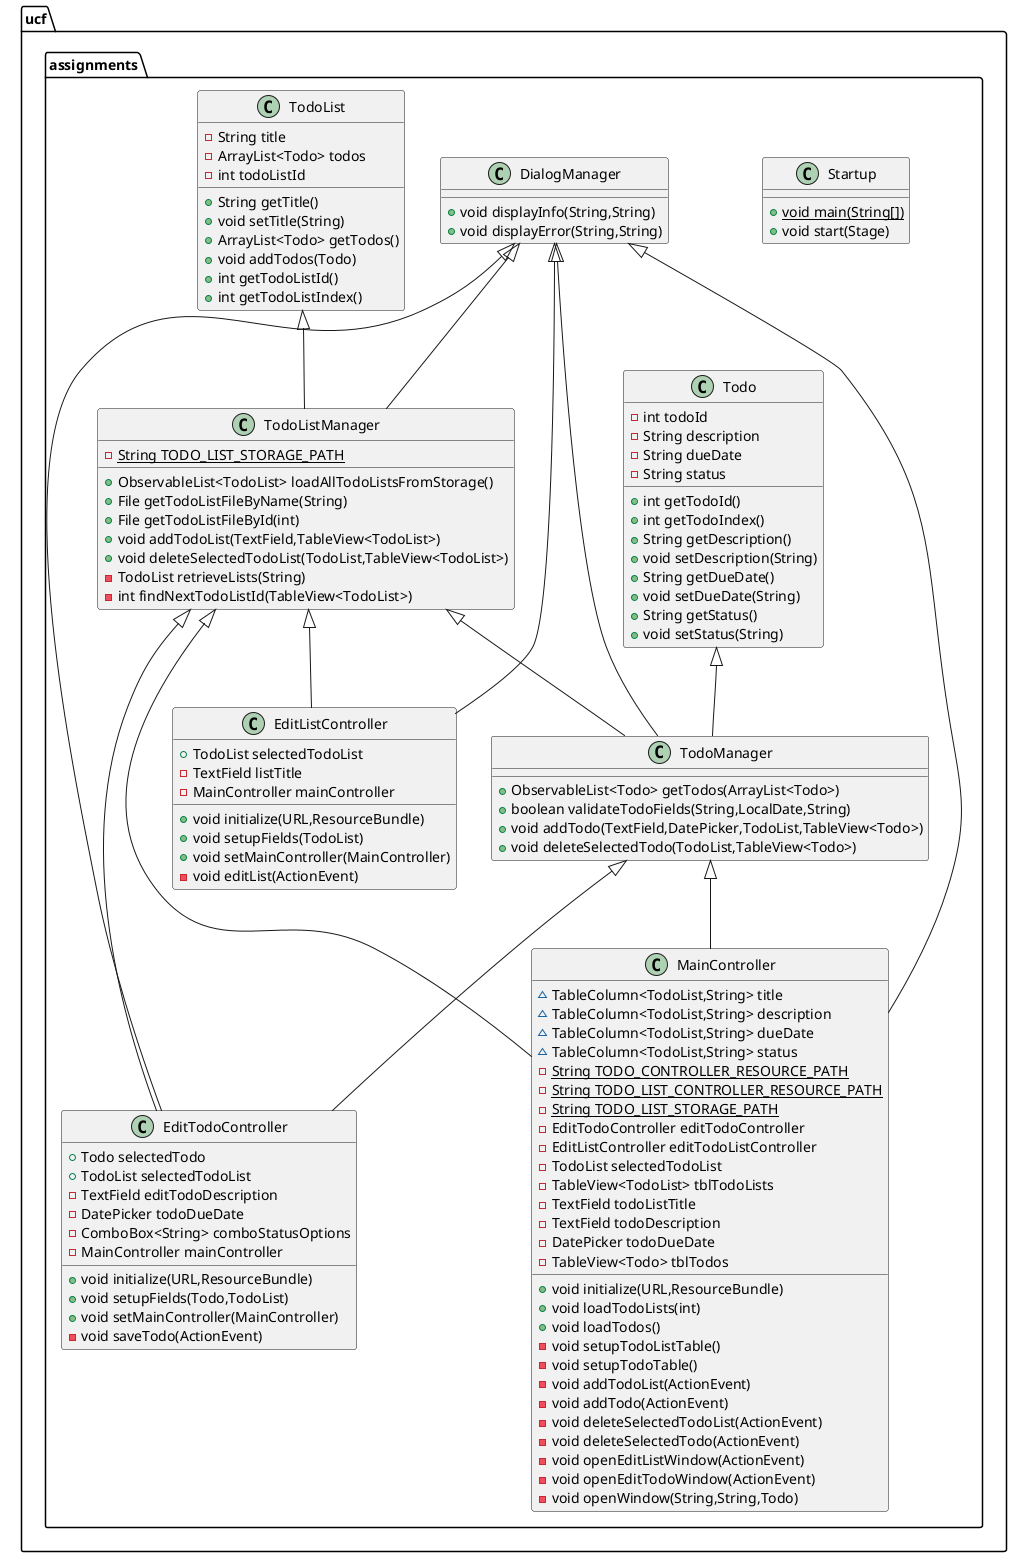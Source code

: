@startuml
class ucf.assignments.Startup
{
    + {static} void main(String[])
    + void start(Stage)
}

class ucf.assignments.TodoList
{
    - String title
    - ArrayList<Todo> todos
    - int todoListId
    + String getTitle()
    + void setTitle(String)
    + ArrayList<Todo> getTodos()
    + void addTodos(Todo)
    + int getTodoListId()
    + int getTodoListIndex()
}

class ucf.assignments.EditTodoController
{
    + Todo selectedTodo
    + TodoList selectedTodoList
    - TextField editTodoDescription
    - DatePicker todoDueDate
    - ComboBox<String> comboStatusOptions
    - MainController mainController
    + void initialize(URL,ResourceBundle)
    + void setupFields(Todo,TodoList)
    + void setMainController(MainController)
    - void saveTodo(ActionEvent)
}

class ucf.assignments.TodoManager
{
    + ObservableList<Todo> getTodos(ArrayList<Todo>)
    + boolean validateTodoFields(String,LocalDate,String)
    + void addTodo(TextField,DatePicker,TodoList,TableView<Todo>)
    + void deleteSelectedTodo(TodoList,TableView<Todo>)
}

class ucf.assignments.TodoListManager
{
    - {static} String TODO_LIST_STORAGE_PATH
    + ObservableList<TodoList> loadAllTodoListsFromStorage()
    + File getTodoListFileByName(String)
    + File getTodoListFileById(int)
    + void addTodoList(TextField,TableView<TodoList>)
    + void deleteSelectedTodoList(TodoList,TableView<TodoList>)
    - TodoList retrieveLists(String)
    - int findNextTodoListId(TableView<TodoList>)
}

class ucf.assignments.DialogManager
{
    + void displayInfo(String,String)
    + void displayError(String,String)
}

class ucf.assignments.EditListController
{
    + TodoList selectedTodoList
    - TextField listTitle
    - MainController mainController
    + void initialize(URL,ResourceBundle)
    + void setupFields(TodoList)
    + void setMainController(MainController)
    - void editList(ActionEvent)
}

class ucf.assignments.Todo
{
    - int todoId
    - String description
    - String dueDate
    - String status
    + int getTodoId()
    + int getTodoIndex()
    + String getDescription()
    + void setDescription(String)
    + String getDueDate()
    + void setDueDate(String)
    + String getStatus()
    + void setStatus(String)
}

class ucf.assignments.MainController
{
    ~ TableColumn<TodoList,String> title
    ~ TableColumn<TodoList,String> description
    ~ TableColumn<TodoList,String> dueDate
    ~ TableColumn<TodoList,String> status
    - {static} String TODO_CONTROLLER_RESOURCE_PATH
    - {static} String TODO_LIST_CONTROLLER_RESOURCE_PATH
    - {static} String TODO_LIST_STORAGE_PATH
    - EditTodoController editTodoController
    - EditListController editTodoListController
    - TodoList selectedTodoList
    - TableView<TodoList> tblTodoLists
    - TextField todoListTitle
    - TextField todoDescription
    - DatePicker todoDueDate
    - TableView<Todo> tblTodos
    + void initialize(URL,ResourceBundle)
    + void loadTodoLists(int)
    + void loadTodos()
    - void setupTodoListTable()
    - void setupTodoTable()
    - void addTodoList(ActionEvent)
    - void addTodo(ActionEvent)
    - void deleteSelectedTodoList(ActionEvent)
    - void deleteSelectedTodo(ActionEvent)
    - void openEditListWindow(ActionEvent)
    - void openEditTodoWindow(ActionEvent)
    - void openWindow(String,String,Todo)
}

ucf.assignments.DialogManager <|-- ucf.assignments.EditTodoController
ucf.assignments.DialogManager <|-- ucf.assignments.EditListController
ucf.assignments.DialogManager <|-- ucf.assignments.TodoManager
ucf.assignments.DialogManager <|-- ucf.assignments.TodoListManager
ucf.assignments.DialogManager <|-- ucf.assignments.MainController

ucf.assignments.TodoListManager <|-- ucf.assignments.MainController
ucf.assignments.TodoListManager <|-- ucf.assignments.EditListController
ucf.assignments.TodoListManager <|-- ucf.assignments.EditTodoController
ucf.assignments.TodoListManager <|-- ucf.assignments.TodoManager

ucf.assignments.TodoManager <|-- ucf.assignments.MainController
ucf.assignments.TodoManager <|-- ucf.assignments.EditTodoController
ucf.assignments.TodoList <|-- ucf.assignments.TodoListManager
ucf.assignments.Todo <|-- ucf.assignments.TodoManager
@enduml